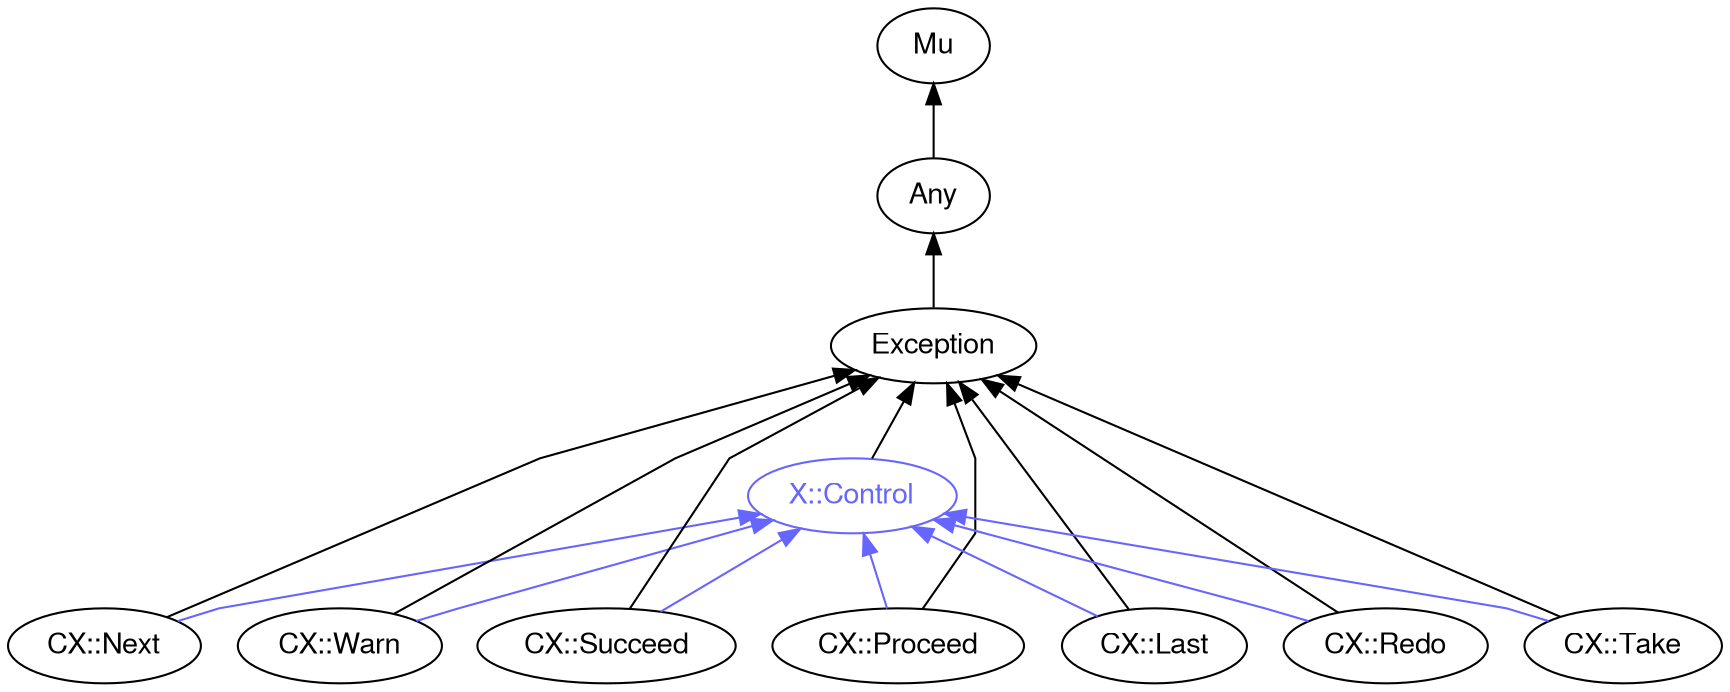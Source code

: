 digraph "perl6-type-graph" {
    rankdir=BT;
    splines=polyline;
    overlap=false; 
    // Types
    "X::Control" [color="#6666FF", fontcolor="#6666FF", href="/type/X::Control", fontname="FreeSans"];
    "Mu" [color="#000000", fontcolor="#000000", href="/type/Mu", fontname="FreeSans"];
    "Any" [color="#000000", fontcolor="#000000", href="/type/Any", fontname="FreeSans"];
    "Exception" [color="#000000", fontcolor="#000000", href="/type/Exception", fontname="FreeSans"];
    "CX::Next" [color="#000000", fontcolor="#000000", href="/type/CX::Next", fontname="FreeSans"];
    "CX::Warn" [color="#000000", fontcolor="#000000", href="/type/CX::Warn", fontname="FreeSans"];
    "CX::Succeed" [color="#000000", fontcolor="#000000", href="/type/CX::Succeed", fontname="FreeSans"];
    "CX::Proceed" [color="#000000", fontcolor="#000000", href="/type/CX::Proceed", fontname="FreeSans"];
    "CX::Last" [color="#000000", fontcolor="#000000", href="/type/CX::Last", fontname="FreeSans"];
    "CX::Redo" [color="#000000", fontcolor="#000000", href="/type/CX::Redo", fontname="FreeSans"];
    "CX::Take" [color="#000000", fontcolor="#000000", href="/type/CX::Take", fontname="FreeSans"];

    // Superclasses
    "X::Control" -> "Exception" [color="#000000"];
    "Any" -> "Mu" [color="#000000"];
    "Exception" -> "Any" [color="#000000"];
    "CX::Next" -> "Exception" [color="#000000"];
    "CX::Warn" -> "Exception" [color="#000000"];
    "CX::Succeed" -> "Exception" [color="#000000"];
    "CX::Proceed" -> "Exception" [color="#000000"];
    "CX::Last" -> "Exception" [color="#000000"];
    "CX::Redo" -> "Exception" [color="#000000"];
    "CX::Take" -> "Exception" [color="#000000"];

    // Roles
    "CX::Next" -> "X::Control" [color="#6666FF"];
    "CX::Warn" -> "X::Control" [color="#6666FF"];
    "CX::Succeed" -> "X::Control" [color="#6666FF"];
    "CX::Proceed" -> "X::Control" [color="#6666FF"];
    "CX::Last" -> "X::Control" [color="#6666FF"];
    "CX::Redo" -> "X::Control" [color="#6666FF"];
    "CX::Take" -> "X::Control" [color="#6666FF"];
}
